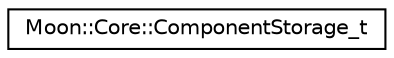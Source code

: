 digraph "Graphical Class Hierarchy"
{
 // LATEX_PDF_SIZE
  edge [fontname="Helvetica",fontsize="10",labelfontname="Helvetica",labelfontsize="10"];
  node [fontname="Helvetica",fontsize="10",shape=record];
  rankdir="LR";
  Node0 [label="Moon::Core::ComponentStorage_t",height=0.2,width=0.4,color="black", fillcolor="white", style="filled",URL="$struct_moon_1_1_core_1_1_component_storage__t.html",tooltip="Es un almacen de Vectores de Components."];
}
